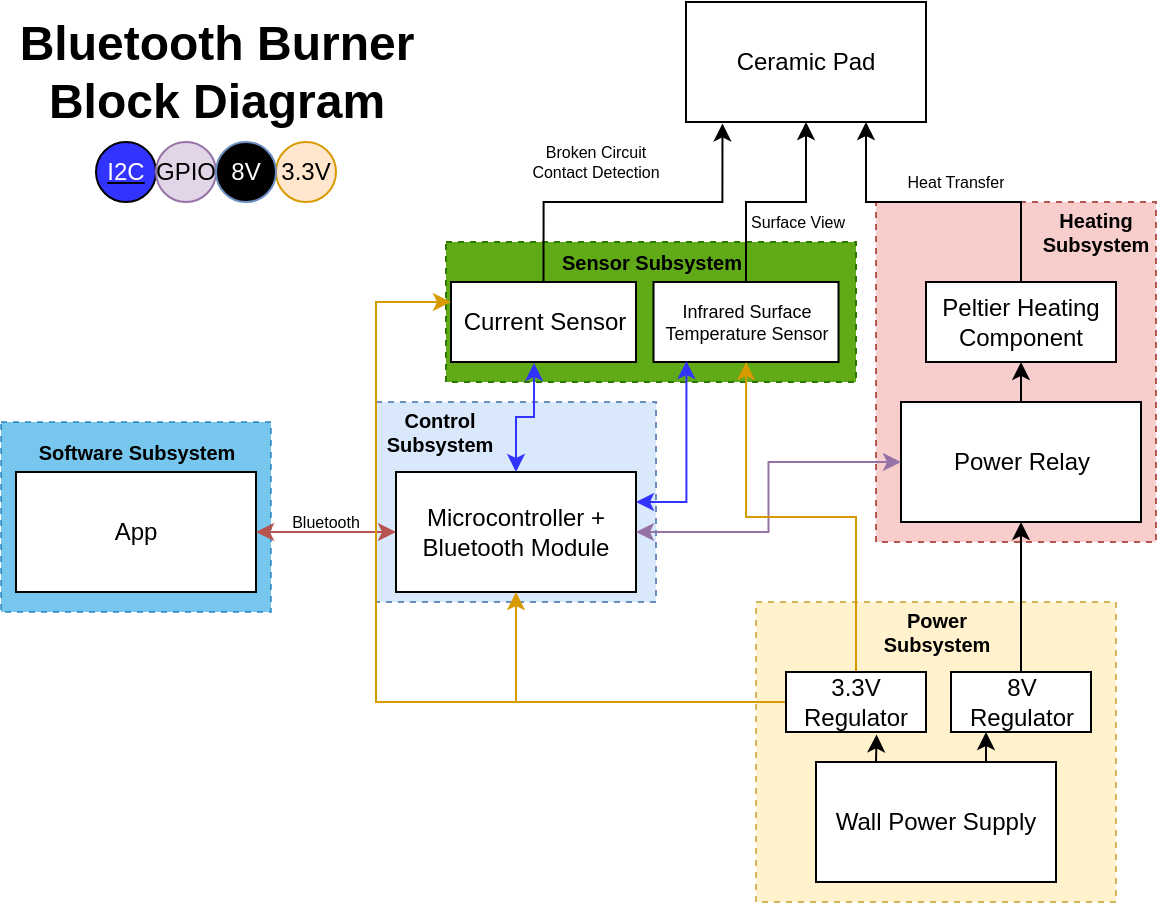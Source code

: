 <mxfile version="23.1.1" type="github">
  <diagram id="R2lEEEUBdFMjLlhIrx00" name="Page-1">
    <mxGraphModel dx="1050" dy="665" grid="1" gridSize="10" guides="1" tooltips="1" connect="1" arrows="1" fold="1" page="1" pageScale="1" pageWidth="850" pageHeight="1100" math="0" shadow="0" extFonts="Permanent Marker^https://fonts.googleapis.com/css?family=Permanent+Marker">
      <root>
        <mxCell id="0" />
        <mxCell id="1" parent="0" />
        <mxCell id="Lt4sIG0qt5cg9dwQDyGw-126" value="" style="rounded=0;whiteSpace=wrap;html=1;fillColor=#1ba1e2;fontColor=#ffffff;strokeColor=#006EAF;opacity=60;dashed=1;" vertex="1" parent="1">
          <mxGeometry x="42.5" y="250" width="135" height="95" as="geometry" />
        </mxCell>
        <mxCell id="Lt4sIG0qt5cg9dwQDyGw-119" value="" style="rounded=0;whiteSpace=wrap;html=1;fillColor=#60a917;strokeColor=#2D7600;fontColor=#ffffff;dashed=1;" vertex="1" parent="1">
          <mxGeometry x="265" y="160" width="205" height="70" as="geometry" />
        </mxCell>
        <mxCell id="Lt4sIG0qt5cg9dwQDyGw-118" value="" style="rounded=0;whiteSpace=wrap;html=1;fillColor=#dae8fc;strokeColor=#6c8ebf;dashed=1;" vertex="1" parent="1">
          <mxGeometry x="230" y="240" width="140" height="100" as="geometry" />
        </mxCell>
        <mxCell id="Lt4sIG0qt5cg9dwQDyGw-117" value="" style="rounded=0;whiteSpace=wrap;html=1;fillColor=#f8cecc;strokeColor=#b85450;dashed=1;" vertex="1" parent="1">
          <mxGeometry x="480" y="140" width="140" height="170" as="geometry" />
        </mxCell>
        <mxCell id="Lt4sIG0qt5cg9dwQDyGw-116" value="" style="rounded=0;whiteSpace=wrap;html=1;fillColor=#fff2cc;strokeColor=#d6b656;dashed=1;" vertex="1" parent="1">
          <mxGeometry x="420" y="340" width="180" height="150" as="geometry" />
        </mxCell>
        <mxCell id="Lt4sIG0qt5cg9dwQDyGw-6" value="Ceramic Pad" style="rounded=0;whiteSpace=wrap;html=1;" vertex="1" parent="1">
          <mxGeometry x="385" y="40" width="120" height="60" as="geometry" />
        </mxCell>
        <mxCell id="Lt4sIG0qt5cg9dwQDyGw-19" value="App" style="rounded=0;whiteSpace=wrap;html=1;" vertex="1" parent="1">
          <mxGeometry x="50" y="275" width="120" height="60" as="geometry" />
        </mxCell>
        <mxCell id="Lt4sIG0qt5cg9dwQDyGw-20" style="edgeStyle=orthogonalEdgeStyle;rounded=0;orthogonalLoop=1;jettySize=auto;html=1;exitX=0.5;exitY=0;exitDx=0;exitDy=0;entryX=0.152;entryY=1.012;entryDx=0;entryDy=0;entryPerimeter=0;" edge="1" parent="1" source="Lt4sIG0qt5cg9dwQDyGw-5" target="Lt4sIG0qt5cg9dwQDyGw-6">
          <mxGeometry relative="1" as="geometry" />
        </mxCell>
        <mxCell id="Lt4sIG0qt5cg9dwQDyGw-22" style="edgeStyle=orthogonalEdgeStyle;rounded=0;orthogonalLoop=1;jettySize=auto;html=1;exitX=0.5;exitY=0;exitDx=0;exitDy=0;entryX=0.5;entryY=1;entryDx=0;entryDy=0;" edge="1" parent="1" source="Lt4sIG0qt5cg9dwQDyGw-4" target="Lt4sIG0qt5cg9dwQDyGw-6">
          <mxGeometry relative="1" as="geometry" />
        </mxCell>
        <mxCell id="Lt4sIG0qt5cg9dwQDyGw-23" style="edgeStyle=orthogonalEdgeStyle;rounded=0;orthogonalLoop=1;jettySize=auto;html=1;exitX=0.5;exitY=0;exitDx=0;exitDy=0;entryX=0.75;entryY=1;entryDx=0;entryDy=0;" edge="1" parent="1" source="Lt4sIG0qt5cg9dwQDyGw-3" target="Lt4sIG0qt5cg9dwQDyGw-6">
          <mxGeometry relative="1" as="geometry">
            <mxPoint x="506" y="80" as="targetPoint" />
          </mxGeometry>
        </mxCell>
        <mxCell id="Lt4sIG0qt5cg9dwQDyGw-27" style="edgeStyle=orthogonalEdgeStyle;rounded=0;orthogonalLoop=1;jettySize=auto;html=1;exitX=0;exitY=0.5;exitDx=0;exitDy=0;entryX=1;entryY=0.5;entryDx=0;entryDy=0;startArrow=classic;startFill=1;fillColor=#f8cecc;strokeColor=#b85450;" edge="1" parent="1" source="Lt4sIG0qt5cg9dwQDyGw-2" target="Lt4sIG0qt5cg9dwQDyGw-19">
          <mxGeometry relative="1" as="geometry" />
        </mxCell>
        <mxCell id="Lt4sIG0qt5cg9dwQDyGw-2" value="Microcontroller + Bluetooth Module" style="rounded=0;whiteSpace=wrap;html=1;" vertex="1" parent="1">
          <mxGeometry x="240" y="275" width="120" height="60" as="geometry" />
        </mxCell>
        <mxCell id="Lt4sIG0qt5cg9dwQDyGw-3" value="Peltier Heating Component" style="rounded=0;whiteSpace=wrap;html=1;" vertex="1" parent="1">
          <mxGeometry x="505" y="180" width="95" height="40" as="geometry" />
        </mxCell>
        <mxCell id="Lt4sIG0qt5cg9dwQDyGw-4" value="Infrared Surface Temperature Sensor" style="rounded=0;whiteSpace=wrap;html=1;fontSize=9;" vertex="1" parent="1">
          <mxGeometry x="368.75" y="180" width="92.5" height="40" as="geometry" />
        </mxCell>
        <mxCell id="Lt4sIG0qt5cg9dwQDyGw-5" value="Current Sensor" style="rounded=0;whiteSpace=wrap;html=1;" vertex="1" parent="1">
          <mxGeometry x="267.5" y="180" width="92.5" height="40" as="geometry" />
        </mxCell>
        <mxCell id="Lt4sIG0qt5cg9dwQDyGw-34" style="edgeStyle=orthogonalEdgeStyle;rounded=0;orthogonalLoop=1;jettySize=auto;html=1;exitX=1;exitY=0.25;exitDx=0;exitDy=0;entryX=0.178;entryY=0.989;entryDx=0;entryDy=0;entryPerimeter=0;strokeColor=#3333FF;startArrow=classic;startFill=1;" edge="1" parent="1" source="Lt4sIG0qt5cg9dwQDyGw-2" target="Lt4sIG0qt5cg9dwQDyGw-4">
          <mxGeometry relative="1" as="geometry" />
        </mxCell>
        <mxCell id="Lt4sIG0qt5cg9dwQDyGw-90" style="edgeStyle=orthogonalEdgeStyle;rounded=0;orthogonalLoop=1;jettySize=auto;html=1;exitX=0.5;exitY=0;exitDx=0;exitDy=0;entryX=0.5;entryY=1;entryDx=0;entryDy=0;" edge="1" parent="1" source="Lt4sIG0qt5cg9dwQDyGw-35" target="Lt4sIG0qt5cg9dwQDyGw-3">
          <mxGeometry relative="1" as="geometry" />
        </mxCell>
        <mxCell id="Lt4sIG0qt5cg9dwQDyGw-35" value="Power Relay" style="rounded=0;whiteSpace=wrap;html=1;" vertex="1" parent="1">
          <mxGeometry x="492.5" y="240" width="120" height="60" as="geometry" />
        </mxCell>
        <mxCell id="Lt4sIG0qt5cg9dwQDyGw-37" style="edgeStyle=orthogonalEdgeStyle;rounded=0;orthogonalLoop=1;jettySize=auto;html=1;entryX=0;entryY=0.5;entryDx=0;entryDy=0;fillColor=#e1d5e7;strokeColor=#9673a6;startArrow=classic;startFill=1;" edge="1" parent="1" source="Lt4sIG0qt5cg9dwQDyGw-2" target="Lt4sIG0qt5cg9dwQDyGw-35">
          <mxGeometry relative="1" as="geometry" />
        </mxCell>
        <mxCell id="Lt4sIG0qt5cg9dwQDyGw-115" style="edgeStyle=orthogonalEdgeStyle;rounded=0;orthogonalLoop=1;jettySize=auto;html=1;exitX=0.75;exitY=0;exitDx=0;exitDy=0;entryX=0.25;entryY=1;entryDx=0;entryDy=0;" edge="1" parent="1" source="Lt4sIG0qt5cg9dwQDyGw-8" target="Lt4sIG0qt5cg9dwQDyGw-96">
          <mxGeometry relative="1" as="geometry" />
        </mxCell>
        <mxCell id="Lt4sIG0qt5cg9dwQDyGw-8" value="Wall Power Supply" style="rounded=0;whiteSpace=wrap;html=1;" vertex="1" parent="1">
          <mxGeometry x="450" y="420" width="120" height="60" as="geometry" />
        </mxCell>
        <mxCell id="Lt4sIG0qt5cg9dwQDyGw-82" style="edgeStyle=orthogonalEdgeStyle;rounded=0;orthogonalLoop=1;jettySize=auto;html=1;exitX=0;exitY=0.5;exitDx=0;exitDy=0;entryX=0.5;entryY=1;entryDx=0;entryDy=0;fillColor=#ffe6cc;strokeColor=#d79b00;" edge="1" parent="1" source="Lt4sIG0qt5cg9dwQDyGw-9" target="Lt4sIG0qt5cg9dwQDyGw-2">
          <mxGeometry relative="1" as="geometry" />
        </mxCell>
        <mxCell id="Lt4sIG0qt5cg9dwQDyGw-86" style="edgeStyle=orthogonalEdgeStyle;rounded=0;orthogonalLoop=1;jettySize=auto;html=1;exitX=0.5;exitY=0;exitDx=0;exitDy=0;fillColor=#ffe6cc;strokeColor=#d79b00;" edge="1" parent="1" source="Lt4sIG0qt5cg9dwQDyGw-9" target="Lt4sIG0qt5cg9dwQDyGw-4">
          <mxGeometry relative="1" as="geometry" />
        </mxCell>
        <mxCell id="Lt4sIG0qt5cg9dwQDyGw-108" style="edgeStyle=orthogonalEdgeStyle;rounded=0;orthogonalLoop=1;jettySize=auto;html=1;exitX=0;exitY=0.5;exitDx=0;exitDy=0;entryX=0;entryY=0.25;entryDx=0;entryDy=0;fillColor=#ffe6cc;strokeColor=#d79b00;" edge="1" parent="1" source="Lt4sIG0qt5cg9dwQDyGw-9" target="Lt4sIG0qt5cg9dwQDyGw-5">
          <mxGeometry relative="1" as="geometry">
            <Array as="points">
              <mxPoint x="230" y="390" />
              <mxPoint x="230" y="190" />
            </Array>
          </mxGeometry>
        </mxCell>
        <mxCell id="Lt4sIG0qt5cg9dwQDyGw-9" value="3.3V Regulator" style="rounded=0;whiteSpace=wrap;html=1;" vertex="1" parent="1">
          <mxGeometry x="435" y="375" width="70" height="30" as="geometry" />
        </mxCell>
        <mxCell id="Lt4sIG0qt5cg9dwQDyGw-99" style="edgeStyle=orthogonalEdgeStyle;rounded=0;orthogonalLoop=1;jettySize=auto;html=1;exitX=0.5;exitY=0;exitDx=0;exitDy=0;entryX=0.5;entryY=1;entryDx=0;entryDy=0;" edge="1" parent="1" source="Lt4sIG0qt5cg9dwQDyGw-96" target="Lt4sIG0qt5cg9dwQDyGw-35">
          <mxGeometry relative="1" as="geometry" />
        </mxCell>
        <mxCell id="Lt4sIG0qt5cg9dwQDyGw-96" value="8V&lt;br&gt;Regulator" style="rounded=0;whiteSpace=wrap;html=1;" vertex="1" parent="1">
          <mxGeometry x="517.5" y="375" width="70" height="30" as="geometry" />
        </mxCell>
        <mxCell id="Lt4sIG0qt5cg9dwQDyGw-102" style="edgeStyle=orthogonalEdgeStyle;rounded=0;orthogonalLoop=1;jettySize=auto;html=1;exitX=0.5;exitY=0;exitDx=0;exitDy=0;entryX=0.449;entryY=1.012;entryDx=0;entryDy=0;entryPerimeter=0;startArrow=classic;startFill=1;strokeColor=#3333FF;" edge="1" parent="1" source="Lt4sIG0qt5cg9dwQDyGw-2" target="Lt4sIG0qt5cg9dwQDyGw-5">
          <mxGeometry relative="1" as="geometry">
            <mxPoint x="299.89" y="273.32" as="sourcePoint" />
            <mxPoint x="299.95" y="240.0" as="targetPoint" />
          </mxGeometry>
        </mxCell>
        <UserObject label="Heat Transfer" placeholders="1" name="Variable" id="Lt4sIG0qt5cg9dwQDyGw-103">
          <mxCell style="text;html=1;strokeColor=none;fillColor=none;align=center;verticalAlign=middle;whiteSpace=wrap;overflow=hidden;fontSize=8;" vertex="1" parent="1">
            <mxGeometry x="480" y="120" width="80" height="20" as="geometry" />
          </mxCell>
        </UserObject>
        <UserObject label="Broken Circuit Contact Detection" placeholders="1" name="Variable" id="Lt4sIG0qt5cg9dwQDyGw-104">
          <mxCell style="text;html=1;strokeColor=none;fillColor=none;align=center;verticalAlign=middle;whiteSpace=wrap;overflow=hidden;fontSize=8;" vertex="1" parent="1">
            <mxGeometry x="305" y="100" width="70" height="40" as="geometry" />
          </mxCell>
        </UserObject>
        <UserObject label="Surface View" placeholders="1" name="Variable" id="Lt4sIG0qt5cg9dwQDyGw-105">
          <mxCell style="text;html=1;strokeColor=none;fillColor=none;align=center;verticalAlign=middle;whiteSpace=wrap;overflow=hidden;fontSize=8;" vertex="1" parent="1">
            <mxGeometry x="400.62" y="140" width="80" height="20" as="geometry" />
          </mxCell>
        </UserObject>
        <UserObject label="Bluetooth" placeholders="1" name="Variable" id="Lt4sIG0qt5cg9dwQDyGw-109">
          <mxCell style="text;html=1;strokeColor=none;fillColor=none;align=center;verticalAlign=middle;whiteSpace=wrap;overflow=hidden;fontSize=8;" vertex="1" parent="1">
            <mxGeometry x="165" y="290" width="80" height="20" as="geometry" />
          </mxCell>
        </UserObject>
        <mxCell id="Lt4sIG0qt5cg9dwQDyGw-110" value="" style="group" vertex="1" connectable="0" parent="1">
          <mxGeometry x="90" y="60" width="120" height="80" as="geometry" />
        </mxCell>
        <mxCell id="Lt4sIG0qt5cg9dwQDyGw-113" value="" style="group" vertex="1" connectable="0" parent="Lt4sIG0qt5cg9dwQDyGw-110">
          <mxGeometry width="120" height="80" as="geometry" />
        </mxCell>
        <mxCell id="Lt4sIG0qt5cg9dwQDyGw-73" value="Bluetooth Burner&lt;br&gt;Block Diagram" style="text;strokeColor=none;fillColor=none;html=1;fontSize=24;fontStyle=1;verticalAlign=middle;align=center;" vertex="1" parent="Lt4sIG0qt5cg9dwQDyGw-113">
          <mxGeometry x="30" width="60" height="30" as="geometry" />
        </mxCell>
        <mxCell id="Lt4sIG0qt5cg9dwQDyGw-112" value="" style="group" vertex="1" connectable="0" parent="Lt4sIG0qt5cg9dwQDyGw-113">
          <mxGeometry y="50" width="120" height="30" as="geometry" />
        </mxCell>
        <mxCell id="Lt4sIG0qt5cg9dwQDyGw-91" value="&lt;font color=&quot;#ffffff&quot;&gt;I2C&lt;/font&gt;" style="ellipse;whiteSpace=wrap;html=1;align=center;fontStyle=4;fillColor=#3333FF;" vertex="1" parent="Lt4sIG0qt5cg9dwQDyGw-112">
          <mxGeometry width="30" height="30" as="geometry" />
        </mxCell>
        <mxCell id="Lt4sIG0qt5cg9dwQDyGw-92" value="3.3V" style="ellipse;whiteSpace=wrap;html=1;align=center;fontStyle=0;fillColor=#ffe6cc;strokeColor=#d79b00;" vertex="1" parent="Lt4sIG0qt5cg9dwQDyGw-112">
          <mxGeometry x="90" width="30" height="30" as="geometry" />
        </mxCell>
        <mxCell id="Lt4sIG0qt5cg9dwQDyGw-93" value="GPIO" style="ellipse;whiteSpace=wrap;html=1;align=center;fontStyle=0;fillColor=#e1d5e7;strokeColor=#9673a6;" vertex="1" parent="Lt4sIG0qt5cg9dwQDyGw-112">
          <mxGeometry x="30" width="30" height="30" as="geometry" />
        </mxCell>
        <mxCell id="Lt4sIG0qt5cg9dwQDyGw-95" value="&lt;font color=&quot;#ffffff&quot;&gt;8V&lt;/font&gt;" style="ellipse;whiteSpace=wrap;html=1;align=center;fontStyle=0;fillColor=#000000;strokeColor=#6c8ebf;" vertex="1" parent="Lt4sIG0qt5cg9dwQDyGw-112">
          <mxGeometry x="60" width="30" height="30" as="geometry" />
        </mxCell>
        <mxCell id="Lt4sIG0qt5cg9dwQDyGw-114" style="edgeStyle=orthogonalEdgeStyle;rounded=0;orthogonalLoop=1;jettySize=auto;html=1;exitX=0.25;exitY=0;exitDx=0;exitDy=0;entryX=0.647;entryY=1.041;entryDx=0;entryDy=0;entryPerimeter=0;" edge="1" parent="1" source="Lt4sIG0qt5cg9dwQDyGw-8" target="Lt4sIG0qt5cg9dwQDyGw-9">
          <mxGeometry relative="1" as="geometry" />
        </mxCell>
        <UserObject label="Heating Subsystem" placeholders="1" name="Variable" id="Lt4sIG0qt5cg9dwQDyGw-121">
          <mxCell style="text;html=1;strokeColor=none;fillColor=none;align=center;verticalAlign=middle;whiteSpace=wrap;overflow=hidden;fontSize=10;fontStyle=1" vertex="1" parent="1">
            <mxGeometry x="560" y="140" width="60" height="30" as="geometry" />
          </mxCell>
        </UserObject>
        <UserObject label="Power Subsystem" placeholders="1" name="Variable" id="Lt4sIG0qt5cg9dwQDyGw-122">
          <mxCell style="text;html=1;strokeColor=none;fillColor=none;align=center;verticalAlign=middle;whiteSpace=wrap;overflow=hidden;fontSize=10;fontStyle=1" vertex="1" parent="1">
            <mxGeometry x="480.62" y="340" width="58.75" height="30" as="geometry" />
          </mxCell>
        </UserObject>
        <UserObject label="Control Subsystem" placeholders="1" name="Variable" id="Lt4sIG0qt5cg9dwQDyGw-123">
          <mxCell style="text;html=1;strokeColor=none;fillColor=none;align=center;verticalAlign=middle;whiteSpace=wrap;overflow=hidden;fontSize=10;fontStyle=1" vertex="1" parent="1">
            <mxGeometry x="230" y="240" width="63.75" height="30" as="geometry" />
          </mxCell>
        </UserObject>
        <UserObject label="Sensor Subsystem" placeholders="1" name="Variable" id="Lt4sIG0qt5cg9dwQDyGw-125">
          <mxCell style="text;html=1;strokeColor=none;fillColor=none;align=center;verticalAlign=middle;whiteSpace=wrap;overflow=hidden;fontSize=10;fontStyle=1" vertex="1" parent="1">
            <mxGeometry x="318.75" y="160" width="97.5" height="20" as="geometry" />
          </mxCell>
        </UserObject>
        <UserObject label="Software Subsystem" placeholders="1" name="Variable" id="Lt4sIG0qt5cg9dwQDyGw-128">
          <mxCell style="text;html=1;strokeColor=none;fillColor=none;align=center;verticalAlign=middle;whiteSpace=wrap;overflow=hidden;fontSize=10;fontStyle=1" vertex="1" parent="1">
            <mxGeometry x="55.63" y="255" width="108.75" height="20" as="geometry" />
          </mxCell>
        </UserObject>
      </root>
    </mxGraphModel>
  </diagram>
</mxfile>
